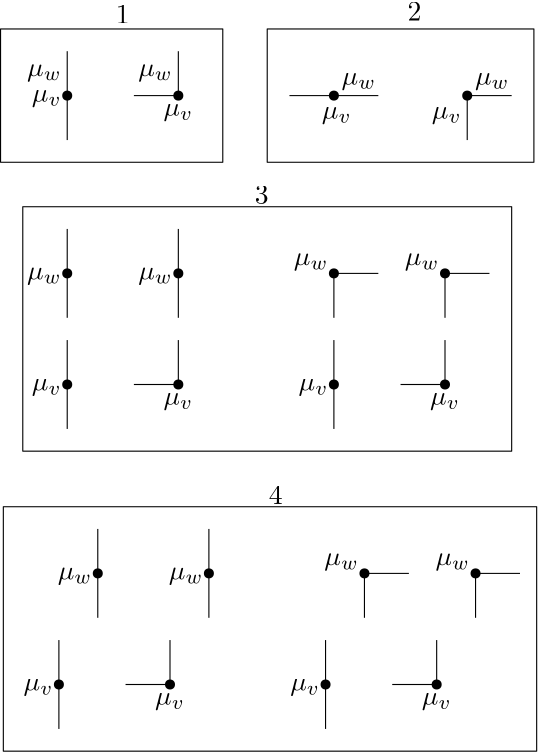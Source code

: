 <?xml version="1.0"?>
<!DOCTYPE ipe SYSTEM "ipe.dtd">
<ipe version="70218" creator="Ipe 7.2.24">
<info created="D:20220408151356" modified="D:20220408151358"/>
<ipestyle name="basic">
<symbol name="arrow/arc(spx)">
<path stroke="sym-stroke" fill="sym-stroke" pen="sym-pen">
0 0 m
-1 0.333 l
-1 -0.333 l
h
</path>
</symbol>
<symbol name="arrow/farc(spx)">
<path stroke="sym-stroke" fill="white" pen="sym-pen">
0 0 m
-1 0.333 l
-1 -0.333 l
h
</path>
</symbol>
<symbol name="arrow/ptarc(spx)">
<path stroke="sym-stroke" fill="sym-stroke" pen="sym-pen">
0 0 m
-1 0.333 l
-0.8 0 l
-1 -0.333 l
h
</path>
</symbol>
<symbol name="arrow/fptarc(spx)">
<path stroke="sym-stroke" fill="white" pen="sym-pen">
0 0 m
-1 0.333 l
-0.8 0 l
-1 -0.333 l
h
</path>
</symbol>
<symbol name="mark/circle(sx)" transformations="translations">
<path fill="sym-stroke">
0.6 0 0 0.6 0 0 e
0.4 0 0 0.4 0 0 e
</path>
</symbol>
<symbol name="mark/disk(sx)" transformations="translations">
<path fill="sym-stroke">
0.6 0 0 0.6 0 0 e
</path>
</symbol>
<symbol name="mark/fdisk(sfx)" transformations="translations">
<group>
<path fill="sym-fill">
0.5 0 0 0.5 0 0 e
</path>
<path fill="sym-stroke" fillrule="eofill">
0.6 0 0 0.6 0 0 e
0.4 0 0 0.4 0 0 e
</path>
</group>
</symbol>
<symbol name="mark/box(sx)" transformations="translations">
<path fill="sym-stroke" fillrule="eofill">
-0.6 -0.6 m
0.6 -0.6 l
0.6 0.6 l
-0.6 0.6 l
h
-0.4 -0.4 m
0.4 -0.4 l
0.4 0.4 l
-0.4 0.4 l
h
</path>
</symbol>
<symbol name="mark/square(sx)" transformations="translations">
<path fill="sym-stroke">
-0.6 -0.6 m
0.6 -0.6 l
0.6 0.6 l
-0.6 0.6 l
h
</path>
</symbol>
<symbol name="mark/fsquare(sfx)" transformations="translations">
<group>
<path fill="sym-fill">
-0.5 -0.5 m
0.5 -0.5 l
0.5 0.5 l
-0.5 0.5 l
h
</path>
<path fill="sym-stroke" fillrule="eofill">
-0.6 -0.6 m
0.6 -0.6 l
0.6 0.6 l
-0.6 0.6 l
h
-0.4 -0.4 m
0.4 -0.4 l
0.4 0.4 l
-0.4 0.4 l
h
</path>
</group>
</symbol>
<symbol name="mark/cross(sx)" transformations="translations">
<group>
<path fill="sym-stroke">
-0.43 -0.57 m
0.57 0.43 l
0.43 0.57 l
-0.57 -0.43 l
h
</path>
<path fill="sym-stroke">
-0.43 0.57 m
0.57 -0.43 l
0.43 -0.57 l
-0.57 0.43 l
h
</path>
</group>
</symbol>
<symbol name="arrow/fnormal(spx)">
<path stroke="sym-stroke" fill="white" pen="sym-pen">
0 0 m
-1 0.333 l
-1 -0.333 l
h
</path>
</symbol>
<symbol name="arrow/pointed(spx)">
<path stroke="sym-stroke" fill="sym-stroke" pen="sym-pen">
0 0 m
-1 0.333 l
-0.8 0 l
-1 -0.333 l
h
</path>
</symbol>
<symbol name="arrow/fpointed(spx)">
<path stroke="sym-stroke" fill="white" pen="sym-pen">
0 0 m
-1 0.333 l
-0.8 0 l
-1 -0.333 l
h
</path>
</symbol>
<symbol name="arrow/linear(spx)">
<path stroke="sym-stroke" pen="sym-pen">
-1 0.333 m
0 0 l
-1 -0.333 l
</path>
</symbol>
<symbol name="arrow/fdouble(spx)">
<path stroke="sym-stroke" fill="white" pen="sym-pen">
0 0 m
-1 0.333 l
-1 -0.333 l
h
-1 0 m
-2 0.333 l
-2 -0.333 l
h
</path>
</symbol>
<symbol name="arrow/double(spx)">
<path stroke="sym-stroke" fill="sym-stroke" pen="sym-pen">
0 0 m
-1 0.333 l
-1 -0.333 l
h
-1 0 m
-2 0.333 l
-2 -0.333 l
h
</path>
</symbol>
<symbol name="arrow/mid-normal(spx)">
<path stroke="sym-stroke" fill="sym-stroke" pen="sym-pen">
0.5 0 m
-0.5 0.333 l
-0.5 -0.333 l
h
</path>
</symbol>
<symbol name="arrow/mid-fnormal(spx)">
<path stroke="sym-stroke" fill="white" pen="sym-pen">
0.5 0 m
-0.5 0.333 l
-0.5 -0.333 l
h
</path>
</symbol>
<symbol name="arrow/mid-pointed(spx)">
<path stroke="sym-stroke" fill="sym-stroke" pen="sym-pen">
0.5 0 m
-0.5 0.333 l
-0.3 0 l
-0.5 -0.333 l
h
</path>
</symbol>
<symbol name="arrow/mid-fpointed(spx)">
<path stroke="sym-stroke" fill="white" pen="sym-pen">
0.5 0 m
-0.5 0.333 l
-0.3 0 l
-0.5 -0.333 l
h
</path>
</symbol>
<symbol name="arrow/mid-double(spx)">
<path stroke="sym-stroke" fill="sym-stroke" pen="sym-pen">
1 0 m
0 0.333 l
0 -0.333 l
h
0 0 m
-1 0.333 l
-1 -0.333 l
h
</path>
</symbol>
<symbol name="arrow/mid-fdouble(spx)">
<path stroke="sym-stroke" fill="white" pen="sym-pen">
1 0 m
0 0.333 l
0 -0.333 l
h
0 0 m
-1 0.333 l
-1 -0.333 l
h
</path>
</symbol>
<anglesize name="22.5 deg" value="22.5"/>
<anglesize name="30 deg" value="30"/>
<anglesize name="45 deg" value="45"/>
<anglesize name="60 deg" value="60"/>
<anglesize name="90 deg" value="90"/>
<arrowsize name="large" value="10"/>
<arrowsize name="small" value="5"/>
<arrowsize name="tiny" value="3"/>
<color name="blue" value="0 0 1"/>
<color name="brown" value="0.647 0.165 0.165"/>
<color name="darkblue" value="0 0 0.545"/>
<color name="darkcyan" value="0 0.545 0.545"/>
<color name="darkgray" value="0.663"/>
<color name="darkgreen" value="0 0.392 0"/>
<color name="darkmagenta" value="0.545 0 0.545"/>
<color name="darkorange" value="1 0.549 0"/>
<color name="darkred" value="0.545 0 0"/>
<color name="gold" value="1 0.843 0"/>
<color name="gray" value="0.745"/>
<color name="green" value="0 1 0"/>
<color name="lightblue" value="0.678 0.847 0.902"/>
<color name="lightcyan" value="0.878 1 1"/>
<color name="lightgray" value="0.827"/>
<color name="lightgreen" value="0.565 0.933 0.565"/>
<color name="lightyellow" value="1 1 0.878"/>
<color name="navy" value="0 0 0.502"/>
<color name="orange" value="1 0.647 0"/>
<color name="pink" value="1 0.753 0.796"/>
<color name="purple" value="0.627 0.125 0.941"/>
<color name="red" value="1 0 0"/>
<color name="seagreen" value="0.18 0.545 0.341"/>
<color name="turquoise" value="0.251 0.878 0.816"/>
<color name="violet" value="0.933 0.51 0.933"/>
<color name="yellow" value="1 1 0"/>
<dashstyle name="dash dot dotted" value="[4 2 1 2 1 2] 0"/>
<dashstyle name="dash dotted" value="[4 2 1 2] 0"/>
<dashstyle name="dashed" value="[4] 0"/>
<dashstyle name="dotted" value="[1 3] 0"/>
<gridsize name="10 pts (~3.5 mm)" value="10"/>
<gridsize name="14 pts (~5 mm)" value="14"/>
<gridsize name="16 pts (~6 mm)" value="16"/>
<gridsize name="20 pts (~7 mm)" value="20"/>
<gridsize name="28 pts (~10 mm)" value="28"/>
<gridsize name="32 pts (~12 mm)" value="32"/>
<gridsize name="4 pts" value="4"/>
<gridsize name="56 pts (~20 mm)" value="56"/>
<gridsize name="8 pts (~3 mm)" value="8"/>
<opacity name="10%" value="0.1"/>
<opacity name="30%" value="0.3"/>
<opacity name="50%" value="0.5"/>
<opacity name="75%" value="0.75"/>
<pen name="fat" value="1.2"/>
<pen name="heavier" value="0.8"/>
<pen name="ultrafat" value="2"/>
<symbolsize name="large" value="5"/>
<symbolsize name="small" value="2"/>
<symbolsize name="tiny" value="1.1"/>
<textsize name="Huge" value="\Huge"/>
<textsize name="LARGE" value="\LARGE"/>
<textsize name="Large" value="\Large"/>
<textsize name="footnote" value="\footnotesize"/>
<textsize name="huge" value="\huge"/>
<textsize name="large" value="\large"/>
<textsize name="small" value="\small"/>
<textsize name="tiny" value="\tiny"/>
<textstyle name="center" begin="\begin{center}" end="\end{center}"/>
<textstyle name="item" begin="\begin{itemize}\item{}" end="\end{itemize}"/>
<textstyle name="itemize" begin="\begin{itemize}" end="\end{itemize}"/>
<tiling name="falling" angle="-60" step="4" width="1"/>
<tiling name="rising" angle="30" step="4" width="1"/>
</ipestyle>
<page>
<layer name="alpha"/>
<view layers="alpha" active="alpha"/>
<text layer="alpha" matrix="1 0 0 1 96 -99" transformations="translations" pos="152 752" stroke="black" type="label" width="10.736" height="4.297" depth="1.93" halign="center" valign="top" style="math">\mu_v</text>
<text matrix="1 0 0 1 94 -89" transformations="translations" pos="152 752" stroke="black" type="label" width="12.452" height="4.297" depth="1.93" halign="right" valign="baseline" style="math">\mu_w</text>
<use matrix="1 0 0 1 88 0" name="mark/disk(sx)" pos="160 656" size="normal" stroke="black"/>
<path matrix="1 0 0 1 88 0" stroke="black">
160 656 m
160 672 l
</path>
<text matrix="1 0 0 1 54 -97" transformations="translations" pos="152 752" stroke="black" type="label" width="10.736" height="4.297" depth="1.93" halign="right" valign="center" style="math">\mu_v</text>
<text matrix="1 0 0 1 54 -89" transformations="translations" pos="152 752" stroke="black" type="label" width="12.452" height="4.297" depth="1.93" halign="right" valign="baseline" style="math">\mu_w</text>
<use matrix="1 0 0 1 48 0" name="mark/disk(sx)" pos="160 656" size="normal" stroke="black"/>
<path matrix="1 0 0 1 48 0" stroke="black">
160 656 m
160 672 l
</path>
<path matrix="1 0 0 1 88 0" stroke="black">
144 656 m
160 656 l
</path>
<path stroke="black">
208 656 m
208 640 l
</path>
<path stroke="black">
304 656 m
320 656 l
</path>
<path stroke="black">
288 656 m
304 656 l
</path>
<use name="mark/disk(sx)" pos="304 656" size="normal" stroke="black"/>
<text matrix="1 0 0 1 153 -100" transformations="translations" pos="152 752" stroke="black" type="label" width="10.736" height="4.297" depth="1.93" halign="center" valign="top" style="math">\mu_v</text>
<text matrix="1 0 0 1 161 -94" transformations="translations" pos="152 752" stroke="black" type="label" width="12.452" height="4.297" depth="1.93" halign="center" valign="bottom" style="math">\mu_w</text>
<text matrix="1 0 0 1 4 -6" transformations="translations" pos="224 688" stroke="black" type="label" width="4.981" height="6.42" depth="0" halign="center" valign="baseline" style="math">1</text>
<path matrix="1 0 0 1 48 0" stroke="black">
304 656 m
320 656 l
</path>
<use matrix="1 0 0 1 48 0" name="mark/disk(sx)" pos="304 656" size="normal" stroke="black"/>
<text matrix="1 0 0 1 198 -100" transformations="translations" pos="152 752" stroke="black" type="label" width="10.736" height="4.297" depth="1.93" halign="right" valign="top" style="math">\mu_v</text>
<text matrix="1 0 0 1 209 -94" transformations="translations" pos="152 752" stroke="black" type="label" width="12.452" height="4.297" depth="1.93" halign="center" valign="bottom" style="math">\mu_w</text>
<path stroke="black">
352 656 m
352 640 l
</path>
<text matrix="1 0 0 1 5 3" transformations="translations" pos="328 680" stroke="black" type="label" width="4.981" height="6.42" depth="0" halign="center" valign="baseline" style="math">2</text>
<text matrix="1 0 0 1 96 -203" transformations="translations" pos="152 752" stroke="black" type="label" width="10.736" height="4.297" depth="1.93" halign="center" valign="top" style="math">\mu_v</text>
<use matrix="1 0 0 1 88 -104" name="mark/disk(sx)" pos="160 656" size="normal" stroke="black"/>
<path matrix="1 0 0 1 88 -104" stroke="black">
160 656 m
160 672 l
</path>
<text matrix="1 0 0 1 54 -201" transformations="translations" pos="152 752" stroke="black" type="label" width="10.736" height="4.297" depth="1.93" halign="right" valign="center" style="math">\mu_v</text>
<use matrix="1 0 0 1 48 -104" name="mark/disk(sx)" pos="160 656" size="normal" stroke="black"/>
<path matrix="1 0 0 1 48 -104" stroke="black">
160 656 m
160 672 l
</path>
<path matrix="1 0 0 1 88 -104" stroke="black">
144 656 m
160 656 l
</path>
<path matrix="1 0 0 1 0 -104" stroke="black">
208 656 m
208 640 l
</path>
<text matrix="1 0 0 1 192 -203" transformations="translations" pos="152 752" stroke="black" type="label" width="10.736" height="4.297" depth="1.93" halign="center" valign="top" style="math">\mu_v</text>
<use matrix="1 0 0 1 184 -104" name="mark/disk(sx)" pos="160 656" size="normal" stroke="black"/>
<path matrix="1 0 0 1 184 -104" stroke="black">
160 656 m
160 672 l
</path>
<text matrix="1 0 0 1 150 -201" transformations="translations" pos="152 752" stroke="black" type="label" width="10.736" height="4.297" depth="1.93" halign="right" valign="center" style="math">\mu_v</text>
<use matrix="1 0 0 1 144 -104" name="mark/disk(sx)" pos="160 656" size="normal" stroke="black"/>
<path matrix="1 0 0 1 144 -104" stroke="black">
160 656 m
160 672 l
</path>
<path matrix="1 0 0 1 184 -104" stroke="black">
144 656 m
160 656 l
</path>
<path matrix="1 0 0 1 96 -104" stroke="black">
208 656 m
208 640 l
</path>
<text matrix="1 0 0 1 54 -161" transformations="translations" pos="152 752" stroke="black" type="label" width="12.452" height="4.297" depth="1.93" halign="right" valign="center" style="math">\mu_w</text>
<use matrix="1 0 0 1 48 -64" name="mark/disk(sx)" pos="160 656" size="normal" stroke="black"/>
<path matrix="1 0 0 1 48 -64" stroke="black">
160 656 m
160 672 l
</path>
<path matrix="1 0 0 1 0 -64" stroke="black">
208 656 m
208 640 l
</path>
<text matrix="1 0 0 1 94 -161" transformations="translations" pos="152 752" stroke="black" type="label" width="12.452" height="4.297" depth="1.93" halign="right" valign="center" style="math">\mu_w</text>
<use matrix="1 0 0 1 88 -64" name="mark/disk(sx)" pos="160 656" size="normal" stroke="black"/>
<path matrix="1 0 0 1 88 -64" stroke="black">
160 656 m
160 672 l
</path>
<path matrix="1 0 0 1 40 -64" stroke="black">
208 656 m
208 640 l
</path>
<path matrix="1 0 0 1 0 -64" stroke="black">
304 656 m
320 656 l
</path>
<use matrix="1 0 0 1 0 -64" name="mark/disk(sx)" pos="304 656" size="normal" stroke="black"/>
<text matrix="1 0 0 1 150 -159" transformations="translations" pos="152 752" stroke="black" type="label" width="12.452" height="4.297" depth="1.93" halign="right" valign="bottom" style="math">\mu_w</text>
<path matrix="1 0 0 1 -48 -64" stroke="black">
352 656 m
352 640 l
</path>
<path matrix="1 0 0 1 40 -64" stroke="black">
304 656 m
320 656 l
</path>
<use matrix="1 0 0 1 40 -64" name="mark/disk(sx)" pos="304 656" size="normal" stroke="black"/>
<text matrix="1 0 0 1 190 -159" transformations="translations" pos="152 752" stroke="black" type="label" width="12.452" height="4.297" depth="1.93" halign="right" valign="bottom" style="math">\mu_w</text>
<path matrix="1 0 0 1 -8 -64" stroke="black">
352 656 m
352 640 l
</path>
<text matrix="1 0 0 1 6 1" transformations="translations" pos="272 616" stroke="black" type="label" width="4.981" height="6.42" depth="0" halign="center" valign="baseline" style="math">3</text>
<text matrix="1 0 0 1 93 -311" transformations="translations" pos="152 752" stroke="black" type="label" width="10.736" height="4.297" depth="1.93" halign="center" valign="top" style="math">\mu_v</text>
<use matrix="1 0 0 1 85 -212" name="mark/disk(sx)" pos="160 656" size="normal" stroke="black"/>
<path matrix="1 0 0 1 85 -212" stroke="black">
160 656 m
160 672 l
</path>
<text matrix="1 0 0 1 51 -309" transformations="translations" pos="152 752" stroke="black" type="label" width="10.736" height="4.297" depth="1.93" halign="right" valign="center" style="math">\mu_v</text>
<use matrix="1 0 0 1 45 -212" name="mark/disk(sx)" pos="160 656" size="normal" stroke="black"/>
<path matrix="1 0 0 1 45 -212" stroke="black">
160 656 m
160 672 l
</path>
<path matrix="1 0 0 1 85 -212" stroke="black">
144 656 m
160 656 l
</path>
<path matrix="1 0 0 1 -3 -212" stroke="black">
208 656 m
208 640 l
</path>
<text matrix="1 0 0 1 189 -311" transformations="translations" pos="152 752" stroke="black" type="label" width="10.736" height="4.297" depth="1.93" halign="center" valign="top" style="math">\mu_v</text>
<use matrix="1 0 0 1 181 -212" name="mark/disk(sx)" pos="160 656" size="normal" stroke="black"/>
<path matrix="1 0 0 1 181 -212" stroke="black">
160 656 m
160 672 l
</path>
<text matrix="1 0 0 1 147 -309" transformations="translations" pos="152 752" stroke="black" type="label" width="10.736" height="4.297" depth="1.93" halign="right" valign="center" style="math">\mu_v</text>
<use matrix="1 0 0 1 141 -212" name="mark/disk(sx)" pos="160 656" size="normal" stroke="black"/>
<path matrix="1 0 0 1 141 -212" stroke="black">
160 656 m
160 672 l
</path>
<path matrix="1 0 0 1 181 -212" stroke="black">
144 656 m
160 656 l
</path>
<path matrix="1 0 0 1 93 -212" stroke="black">
208 656 m
208 640 l
</path>
<text matrix="1 0 0 1 65 -269" transformations="translations" pos="152 752" stroke="black" type="label" width="12.452" height="4.297" depth="1.93" halign="right" valign="center" style="math">\mu_w</text>
<use matrix="1 0 0 1 59 -172" name="mark/disk(sx)" pos="160 656" size="normal" stroke="black"/>
<path matrix="1 0 0 1 59 -172" stroke="black">
160 656 m
160 672 l
</path>
<path matrix="1 0 0 1 11 -172" stroke="black">
208 656 m
208 640 l
</path>
<text matrix="1 0 0 1 105 -269" transformations="translations" pos="152 752" stroke="black" type="label" width="12.452" height="4.297" depth="1.93" halign="right" valign="center" style="math">\mu_w</text>
<use matrix="1 0 0 1 99 -172" name="mark/disk(sx)" pos="160 656" size="normal" stroke="black"/>
<path matrix="1 0 0 1 99 -172" stroke="black">
160 656 m
160 672 l
</path>
<path matrix="1 0 0 1 51 -172" stroke="black">
208 656 m
208 640 l
</path>
<path matrix="1 0 0 1 11 -172" stroke="black">
304 656 m
320 656 l
</path>
<use matrix="1 0 0 1 11 -172" name="mark/disk(sx)" pos="304 656" size="normal" stroke="black"/>
<text matrix="1 0 0 1 161 -267" transformations="translations" pos="152 752" stroke="black" type="label" width="12.452" height="4.297" depth="1.93" halign="right" valign="bottom" style="math">\mu_w</text>
<path matrix="1 0 0 1 -37 -172" stroke="black">
352 656 m
352 640 l
</path>
<path matrix="1 0 0 1 51 -172" stroke="black">
304 656 m
320 656 l
</path>
<use matrix="1 0 0 1 51 -172" name="mark/disk(sx)" pos="304 656" size="normal" stroke="black"/>
<text matrix="1 0 0 1 201 -267" transformations="translations" pos="152 752" stroke="black" type="label" width="12.452" height="4.297" depth="1.93" halign="right" valign="bottom" style="math">\mu_w</text>
<path matrix="1 0 0 1 3 -172" stroke="black">
352 656 m
352 640 l
</path>
<text matrix="1 0 0 1 11 -107" transformations="translations" pos="272 616" stroke="black" type="label" width="4.981" height="6.42" depth="0" halign="center" valign="baseline" style="math">4</text>
<path stroke="black">
192 616 m
192 528 l
368 528 l
368 616 l
h
</path>
<path matrix="1 0 0 1 9 4" stroke="black">
176 504 m
176 416 l
368 416 l
368 504 l
h
</path>
<path stroke="black">
184 680 m
184 632 l
264 632 l
264 680 l
h
</path>
<path stroke="black">
280 680 m
280 632 l
376 632 l
376 680 l
h
</path>
</page>
</ipe>
